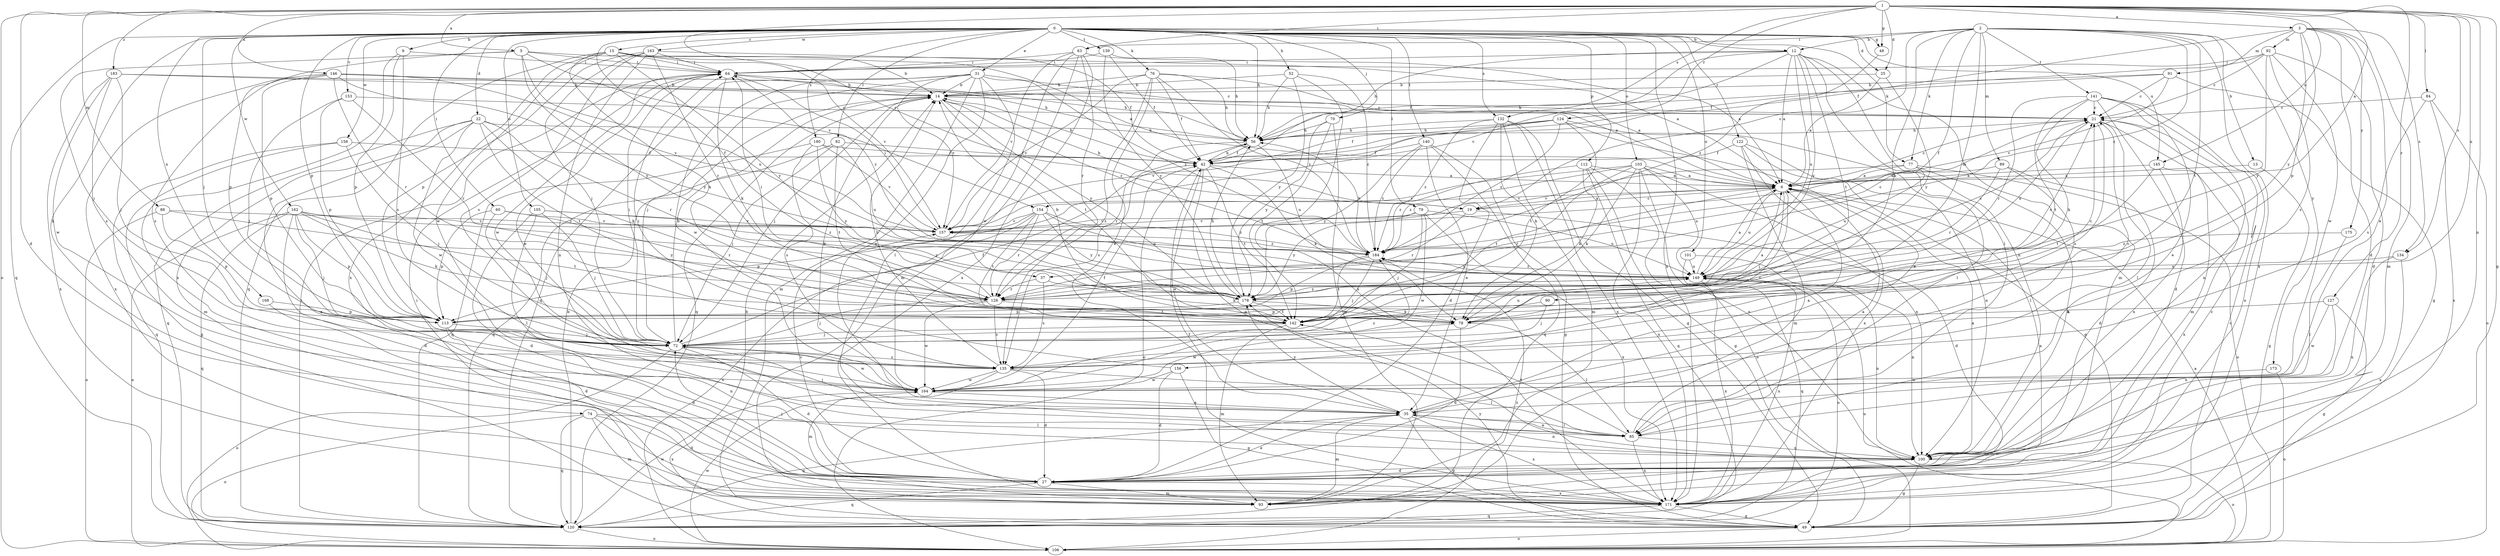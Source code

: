 strict digraph  {
0;
1;
2;
3;
5;
6;
9;
12;
13;
14;
15;
19;
21;
22;
25;
27;
31;
35;
37;
42;
48;
49;
52;
56;
60;
63;
64;
70;
72;
74;
76;
77;
78;
79;
82;
84;
85;
88;
89;
90;
91;
92;
93;
100;
101;
103;
105;
106;
112;
113;
120;
122;
124;
127;
128;
132;
134;
135;
139;
140;
141;
142;
145;
146;
149;
153;
154;
156;
157;
158;
162;
163;
164;
168;
171;
173;
175;
178;
180;
183;
184;
0 -> 9  [label=b];
0 -> 12  [label=b];
0 -> 15  [label=c];
0 -> 22  [label=d];
0 -> 25  [label=d];
0 -> 31  [label=e];
0 -> 37  [label=f];
0 -> 48  [label=g];
0 -> 52  [label=h];
0 -> 56  [label=h];
0 -> 60  [label=i];
0 -> 70  [label=j];
0 -> 72  [label=j];
0 -> 74  [label=k];
0 -> 76  [label=k];
0 -> 77  [label=k];
0 -> 79  [label=l];
0 -> 82  [label=l];
0 -> 101  [label=o];
0 -> 103  [label=o];
0 -> 105  [label=o];
0 -> 112  [label=p];
0 -> 113  [label=p];
0 -> 120  [label=q];
0 -> 122  [label=r];
0 -> 132  [label=s];
0 -> 139  [label=t];
0 -> 140  [label=t];
0 -> 145  [label=u];
0 -> 153  [label=v];
0 -> 158  [label=w];
0 -> 162  [label=w];
0 -> 163  [label=w];
0 -> 168  [label=x];
0 -> 171  [label=x];
0 -> 180  [label=z];
1 -> 3  [label=a];
1 -> 5  [label=a];
1 -> 6  [label=a];
1 -> 19  [label=c];
1 -> 25  [label=d];
1 -> 27  [label=d];
1 -> 48  [label=g];
1 -> 49  [label=g];
1 -> 63  [label=i];
1 -> 84  [label=l];
1 -> 88  [label=m];
1 -> 100  [label=n];
1 -> 106  [label=o];
1 -> 124  [label=r];
1 -> 127  [label=r];
1 -> 132  [label=s];
1 -> 134  [label=s];
1 -> 145  [label=u];
1 -> 146  [label=u];
1 -> 149  [label=u];
1 -> 183  [label=z];
2 -> 12  [label=b];
2 -> 13  [label=b];
2 -> 19  [label=c];
2 -> 37  [label=f];
2 -> 63  [label=i];
2 -> 77  [label=k];
2 -> 78  [label=k];
2 -> 89  [label=m];
2 -> 90  [label=m];
2 -> 141  [label=t];
2 -> 142  [label=t];
2 -> 171  [label=x];
2 -> 173  [label=y];
2 -> 184  [label=z];
3 -> 27  [label=d];
3 -> 35  [label=e];
3 -> 42  [label=f];
3 -> 91  [label=m];
3 -> 92  [label=m];
3 -> 93  [label=m];
3 -> 113  [label=p];
3 -> 134  [label=s];
3 -> 175  [label=y];
3 -> 178  [label=y];
5 -> 14  [label=b];
5 -> 64  [label=i];
5 -> 72  [label=j];
5 -> 113  [label=p];
5 -> 149  [label=u];
5 -> 154  [label=v];
5 -> 178  [label=y];
6 -> 19  [label=c];
6 -> 21  [label=c];
6 -> 72  [label=j];
6 -> 128  [label=r];
6 -> 149  [label=u];
6 -> 154  [label=v];
6 -> 156  [label=v];
9 -> 64  [label=i];
9 -> 113  [label=p];
9 -> 135  [label=s];
9 -> 171  [label=x];
12 -> 6  [label=a];
12 -> 42  [label=f];
12 -> 56  [label=h];
12 -> 64  [label=i];
12 -> 85  [label=l];
12 -> 93  [label=m];
12 -> 100  [label=n];
12 -> 142  [label=t];
12 -> 149  [label=u];
12 -> 157  [label=v];
12 -> 178  [label=y];
13 -> 6  [label=a];
13 -> 49  [label=g];
14 -> 21  [label=c];
14 -> 72  [label=j];
14 -> 120  [label=q];
14 -> 142  [label=t];
14 -> 178  [label=y];
14 -> 184  [label=z];
15 -> 6  [label=a];
15 -> 42  [label=f];
15 -> 64  [label=i];
15 -> 78  [label=k];
15 -> 120  [label=q];
15 -> 157  [label=v];
15 -> 164  [label=w];
15 -> 171  [label=x];
15 -> 178  [label=y];
19 -> 6  [label=a];
19 -> 14  [label=b];
19 -> 27  [label=d];
19 -> 128  [label=r];
19 -> 157  [label=v];
21 -> 56  [label=h];
21 -> 85  [label=l];
21 -> 93  [label=m];
21 -> 135  [label=s];
21 -> 149  [label=u];
22 -> 56  [label=h];
22 -> 78  [label=k];
22 -> 93  [label=m];
22 -> 120  [label=q];
22 -> 128  [label=r];
22 -> 142  [label=t];
22 -> 164  [label=w];
22 -> 171  [label=x];
25 -> 6  [label=a];
25 -> 14  [label=b];
25 -> 178  [label=y];
27 -> 35  [label=e];
27 -> 72  [label=j];
27 -> 93  [label=m];
27 -> 120  [label=q];
27 -> 157  [label=v];
27 -> 171  [label=x];
31 -> 6  [label=a];
31 -> 14  [label=b];
31 -> 35  [label=e];
31 -> 72  [label=j];
31 -> 85  [label=l];
31 -> 93  [label=m];
31 -> 120  [label=q];
31 -> 157  [label=v];
31 -> 164  [label=w];
31 -> 184  [label=z];
35 -> 6  [label=a];
35 -> 49  [label=g];
35 -> 72  [label=j];
35 -> 85  [label=l];
35 -> 93  [label=m];
35 -> 100  [label=n];
35 -> 120  [label=q];
35 -> 171  [label=x];
35 -> 178  [label=y];
37 -> 78  [label=k];
37 -> 128  [label=r];
37 -> 135  [label=s];
42 -> 6  [label=a];
42 -> 14  [label=b];
42 -> 35  [label=e];
42 -> 56  [label=h];
42 -> 78  [label=k];
42 -> 100  [label=n];
42 -> 106  [label=o];
42 -> 142  [label=t];
48 -> 184  [label=z];
49 -> 14  [label=b];
49 -> 21  [label=c];
49 -> 64  [label=i];
49 -> 106  [label=o];
49 -> 178  [label=y];
52 -> 14  [label=b];
52 -> 56  [label=h];
52 -> 171  [label=x];
52 -> 178  [label=y];
52 -> 184  [label=z];
56 -> 42  [label=f];
56 -> 128  [label=r];
56 -> 135  [label=s];
56 -> 149  [label=u];
60 -> 72  [label=j];
60 -> 113  [label=p];
60 -> 128  [label=r];
60 -> 157  [label=v];
63 -> 6  [label=a];
63 -> 64  [label=i];
63 -> 93  [label=m];
63 -> 128  [label=r];
63 -> 157  [label=v];
63 -> 164  [label=w];
63 -> 171  [label=x];
64 -> 14  [label=b];
64 -> 35  [label=e];
64 -> 56  [label=h];
64 -> 78  [label=k];
64 -> 164  [label=w];
64 -> 184  [label=z];
70 -> 56  [label=h];
70 -> 93  [label=m];
70 -> 142  [label=t];
70 -> 178  [label=y];
72 -> 14  [label=b];
72 -> 27  [label=d];
72 -> 42  [label=f];
72 -> 64  [label=i];
72 -> 106  [label=o];
72 -> 135  [label=s];
72 -> 164  [label=w];
74 -> 27  [label=d];
74 -> 85  [label=l];
74 -> 93  [label=m];
74 -> 106  [label=o];
74 -> 120  [label=q];
74 -> 171  [label=x];
76 -> 6  [label=a];
76 -> 14  [label=b];
76 -> 35  [label=e];
76 -> 42  [label=f];
76 -> 56  [label=h];
76 -> 135  [label=s];
76 -> 157  [label=v];
76 -> 184  [label=z];
77 -> 6  [label=a];
77 -> 100  [label=n];
77 -> 106  [label=o];
77 -> 149  [label=u];
77 -> 157  [label=v];
78 -> 21  [label=c];
78 -> 27  [label=d];
78 -> 85  [label=l];
78 -> 149  [label=u];
78 -> 164  [label=w];
79 -> 72  [label=j];
79 -> 149  [label=u];
79 -> 157  [label=v];
79 -> 164  [label=w];
79 -> 171  [label=x];
79 -> 178  [label=y];
82 -> 42  [label=f];
82 -> 72  [label=j];
82 -> 120  [label=q];
82 -> 142  [label=t];
82 -> 149  [label=u];
84 -> 21  [label=c];
84 -> 106  [label=o];
84 -> 135  [label=s];
84 -> 171  [label=x];
85 -> 6  [label=a];
85 -> 35  [label=e];
85 -> 100  [label=n];
85 -> 142  [label=t];
85 -> 171  [label=x];
88 -> 106  [label=o];
88 -> 113  [label=p];
88 -> 157  [label=v];
88 -> 178  [label=y];
89 -> 6  [label=a];
89 -> 27  [label=d];
89 -> 85  [label=l];
89 -> 128  [label=r];
90 -> 72  [label=j];
90 -> 113  [label=p];
91 -> 14  [label=b];
91 -> 21  [label=c];
91 -> 49  [label=g];
91 -> 56  [label=h];
91 -> 157  [label=v];
92 -> 21  [label=c];
92 -> 27  [label=d];
92 -> 42  [label=f];
92 -> 64  [label=i];
92 -> 135  [label=s];
92 -> 164  [label=w];
92 -> 178  [label=y];
100 -> 6  [label=a];
100 -> 27  [label=d];
100 -> 49  [label=g];
100 -> 106  [label=o];
101 -> 100  [label=n];
101 -> 120  [label=q];
101 -> 149  [label=u];
103 -> 6  [label=a];
103 -> 78  [label=k];
103 -> 100  [label=n];
103 -> 106  [label=o];
103 -> 142  [label=t];
103 -> 149  [label=u];
103 -> 157  [label=v];
103 -> 171  [label=x];
103 -> 184  [label=z];
105 -> 27  [label=d];
105 -> 72  [label=j];
105 -> 85  [label=l];
105 -> 157  [label=v];
105 -> 184  [label=z];
106 -> 6  [label=a];
106 -> 149  [label=u];
106 -> 164  [label=w];
106 -> 184  [label=z];
112 -> 6  [label=a];
112 -> 49  [label=g];
112 -> 78  [label=k];
112 -> 100  [label=n];
112 -> 120  [label=q];
112 -> 184  [label=z];
113 -> 27  [label=d];
113 -> 72  [label=j];
113 -> 100  [label=n];
120 -> 14  [label=b];
120 -> 64  [label=i];
120 -> 106  [label=o];
120 -> 149  [label=u];
120 -> 164  [label=w];
122 -> 42  [label=f];
122 -> 49  [label=g];
122 -> 93  [label=m];
122 -> 100  [label=n];
122 -> 171  [label=x];
124 -> 35  [label=e];
124 -> 42  [label=f];
124 -> 56  [label=h];
124 -> 85  [label=l];
124 -> 142  [label=t];
124 -> 157  [label=v];
124 -> 184  [label=z];
127 -> 49  [label=g];
127 -> 78  [label=k];
127 -> 100  [label=n];
127 -> 164  [label=w];
128 -> 21  [label=c];
128 -> 64  [label=i];
128 -> 72  [label=j];
128 -> 135  [label=s];
128 -> 142  [label=t];
128 -> 164  [label=w];
132 -> 27  [label=d];
132 -> 49  [label=g];
132 -> 56  [label=h];
132 -> 78  [label=k];
132 -> 93  [label=m];
132 -> 171  [label=x];
132 -> 184  [label=z];
134 -> 100  [label=n];
134 -> 149  [label=u];
134 -> 171  [label=x];
135 -> 14  [label=b];
135 -> 21  [label=c];
135 -> 27  [label=d];
135 -> 85  [label=l];
135 -> 93  [label=m];
135 -> 164  [label=w];
139 -> 42  [label=f];
139 -> 56  [label=h];
139 -> 64  [label=i];
139 -> 178  [label=y];
140 -> 35  [label=e];
140 -> 42  [label=f];
140 -> 49  [label=g];
140 -> 120  [label=q];
140 -> 178  [label=y];
140 -> 184  [label=z];
141 -> 21  [label=c];
141 -> 27  [label=d];
141 -> 35  [label=e];
141 -> 78  [label=k];
141 -> 100  [label=n];
141 -> 128  [label=r];
141 -> 142  [label=t];
141 -> 171  [label=x];
142 -> 6  [label=a];
142 -> 14  [label=b];
142 -> 72  [label=j];
142 -> 93  [label=m];
145 -> 6  [label=a];
145 -> 100  [label=n];
145 -> 142  [label=t];
145 -> 171  [label=x];
146 -> 14  [label=b];
146 -> 56  [label=h];
146 -> 113  [label=p];
146 -> 128  [label=r];
146 -> 135  [label=s];
146 -> 157  [label=v];
146 -> 171  [label=x];
146 -> 178  [label=y];
149 -> 6  [label=a];
149 -> 21  [label=c];
149 -> 100  [label=n];
149 -> 128  [label=r];
149 -> 171  [label=x];
149 -> 178  [label=y];
149 -> 184  [label=z];
153 -> 21  [label=c];
153 -> 72  [label=j];
153 -> 113  [label=p];
153 -> 128  [label=r];
154 -> 106  [label=o];
154 -> 113  [label=p];
154 -> 128  [label=r];
154 -> 142  [label=t];
154 -> 149  [label=u];
154 -> 157  [label=v];
154 -> 178  [label=y];
154 -> 184  [label=z];
156 -> 27  [label=d];
156 -> 49  [label=g];
156 -> 64  [label=i];
156 -> 164  [label=w];
157 -> 64  [label=i];
157 -> 184  [label=z];
158 -> 42  [label=f];
158 -> 49  [label=g];
158 -> 72  [label=j];
158 -> 120  [label=q];
162 -> 27  [label=d];
162 -> 72  [label=j];
162 -> 78  [label=k];
162 -> 106  [label=o];
162 -> 113  [label=p];
162 -> 120  [label=q];
162 -> 142  [label=t];
162 -> 157  [label=v];
162 -> 178  [label=y];
163 -> 6  [label=a];
163 -> 64  [label=i];
163 -> 72  [label=j];
163 -> 100  [label=n];
163 -> 113  [label=p];
163 -> 128  [label=r];
163 -> 135  [label=s];
164 -> 14  [label=b];
164 -> 35  [label=e];
164 -> 42  [label=f];
164 -> 184  [label=z];
168 -> 27  [label=d];
168 -> 113  [label=p];
171 -> 6  [label=a];
171 -> 21  [label=c];
171 -> 42  [label=f];
171 -> 49  [label=g];
171 -> 120  [label=q];
171 -> 149  [label=u];
173 -> 106  [label=o];
173 -> 164  [label=w];
175 -> 85  [label=l];
175 -> 184  [label=z];
178 -> 56  [label=h];
178 -> 78  [label=k];
178 -> 113  [label=p];
178 -> 142  [label=t];
180 -> 42  [label=f];
180 -> 120  [label=q];
180 -> 135  [label=s];
180 -> 157  [label=v];
180 -> 178  [label=y];
183 -> 14  [label=b];
183 -> 21  [label=c];
183 -> 72  [label=j];
183 -> 135  [label=s];
183 -> 164  [label=w];
183 -> 171  [label=x];
184 -> 21  [label=c];
184 -> 56  [label=h];
184 -> 72  [label=j];
184 -> 113  [label=p];
184 -> 142  [label=t];
184 -> 149  [label=u];
}
